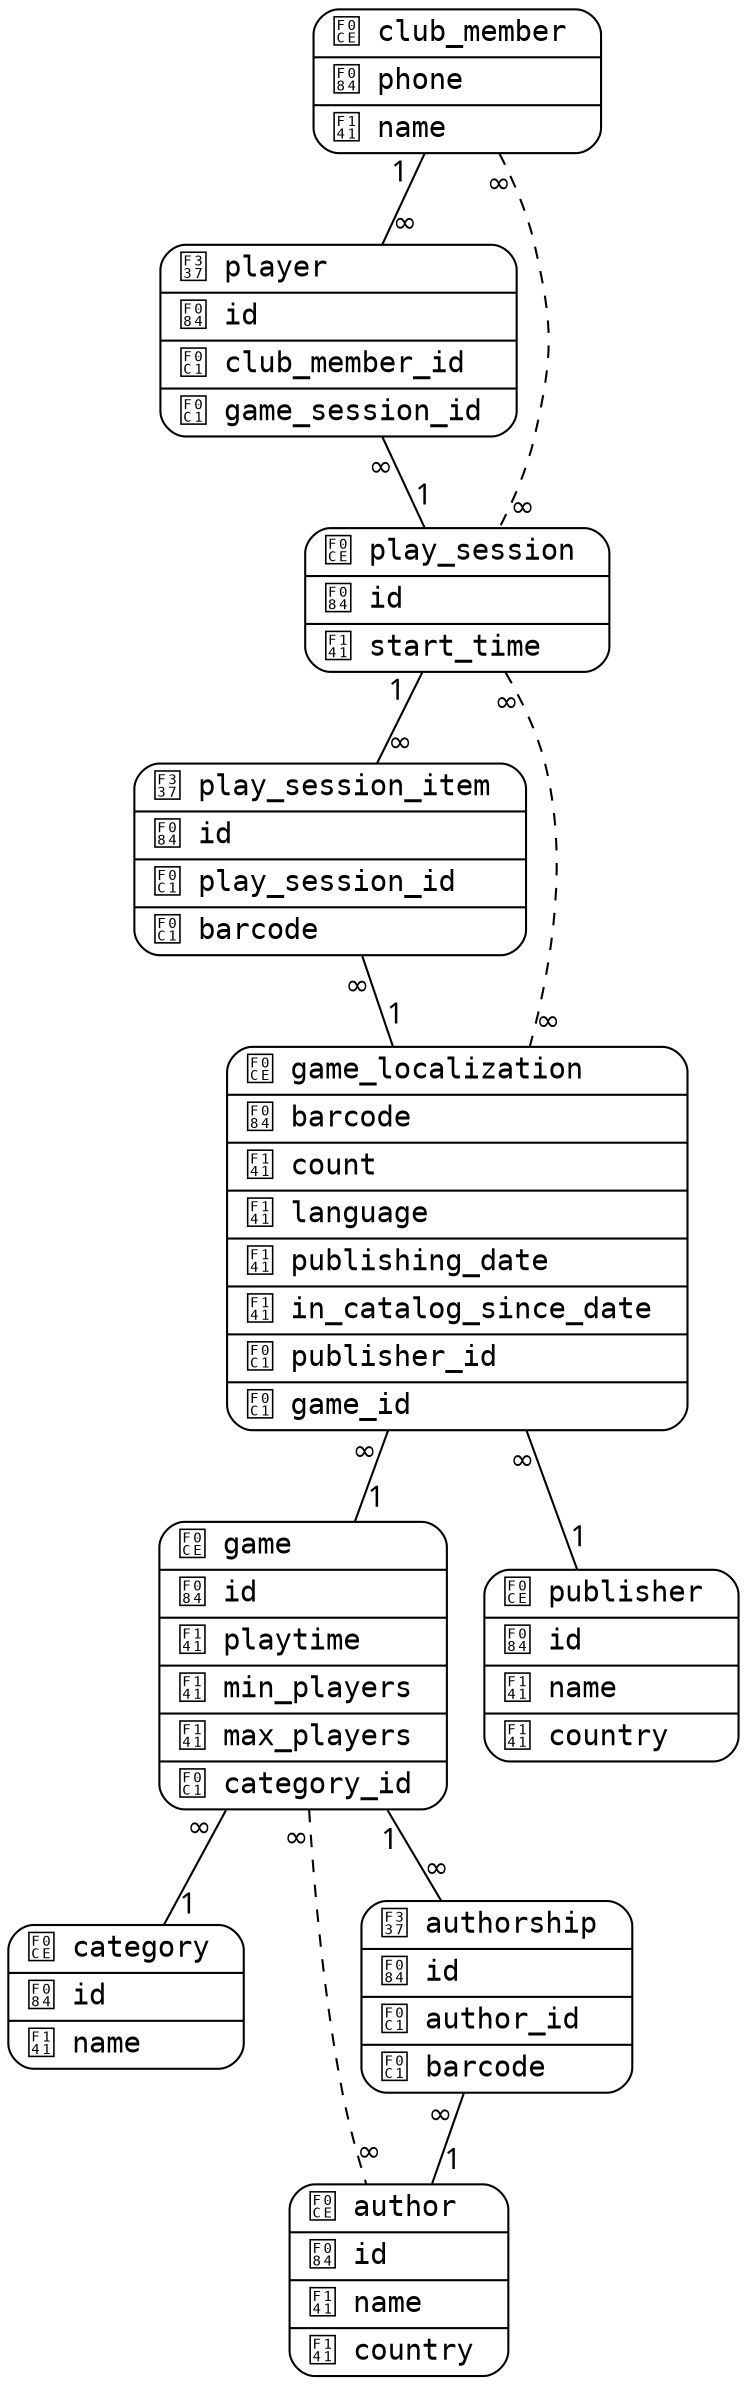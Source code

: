 digraph DB {
    graph [ranksep=0.6]
    node [shape=record fontname=monospace style=rounded]
    edge [
        arrowhead=none arrowtail=none headlabel=1 taillabel=∞ fontname=sans
        labeldistance=1.5
    ]

    club_member [label="{ club_member \l
        | phone \l
        | name \l
    }"]

    player [label="{ player \l
        | id \l
        | club_member_id \l
        | game_session_id \l
    }"]

    play_session [label="{ play_session \l
        | id \l
        | start_time \l
    }"]

    play_session_item [label="{ play_session_item \l
        | id \l
        | play_session_id \l
        | barcode \l
    }"]

    game_localization [label="{ game_localization \l
        | barcode \l
        | count \l
        | language \l
        | publishing_date \l
        | in_catalog_since_date \l
        | publisher_id \l
        | game_id \l
    }"]

    game [label="{ game \l
        | id \l
        | playtime \l
        | min_players \l
        | max_players \l
        | category_id \l
    }"]

    publisher [label="{ publisher \l
        | id \l
        | name \l
        | country \l
    }"]

    category [label="{ category \l
        | id \l
        | name \l
    }"]

    author [label="{ author \l
        | id \l
        | name \l
        | country \l
    }"]

    authorship [label="{ authorship \l
        | id \l
        | author_id \l
        | barcode \l
    }"]

    game_localization -> publisher
    game_localization -> game
    game -> category

    game -> author [style=dashed headlabel=∞]
    authorship -> author
    game -> authorship [dir=back headlabel=∞ taillabel=1]

    play_session -> game_localization [style=dashed headlabel=∞]
    play_session -> play_session_item [dir=back headlabel=∞ taillabel=1]
    play_session_item -> game_localization

    club_member -> play_session [style=dashed headlabel=∞]
    club_member -> player [dir=back headlabel=∞ taillabel=1]
    player -> play_session
}
